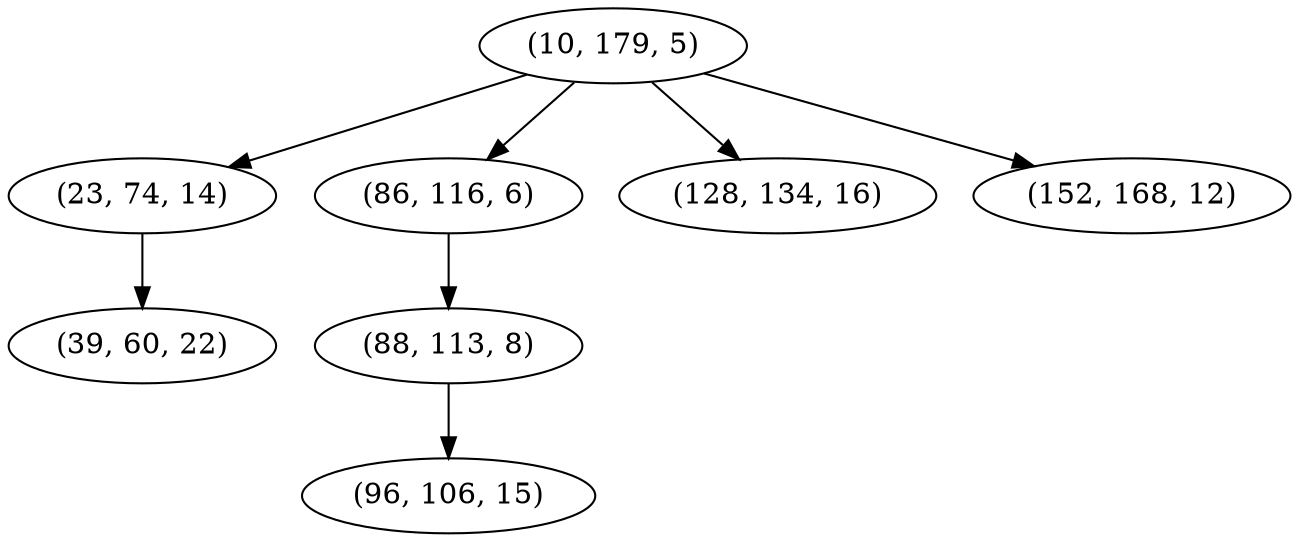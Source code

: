 digraph tree {
    "(10, 179, 5)";
    "(23, 74, 14)";
    "(39, 60, 22)";
    "(86, 116, 6)";
    "(88, 113, 8)";
    "(96, 106, 15)";
    "(128, 134, 16)";
    "(152, 168, 12)";
    "(10, 179, 5)" -> "(23, 74, 14)";
    "(10, 179, 5)" -> "(86, 116, 6)";
    "(10, 179, 5)" -> "(128, 134, 16)";
    "(10, 179, 5)" -> "(152, 168, 12)";
    "(23, 74, 14)" -> "(39, 60, 22)";
    "(86, 116, 6)" -> "(88, 113, 8)";
    "(88, 113, 8)" -> "(96, 106, 15)";
}
